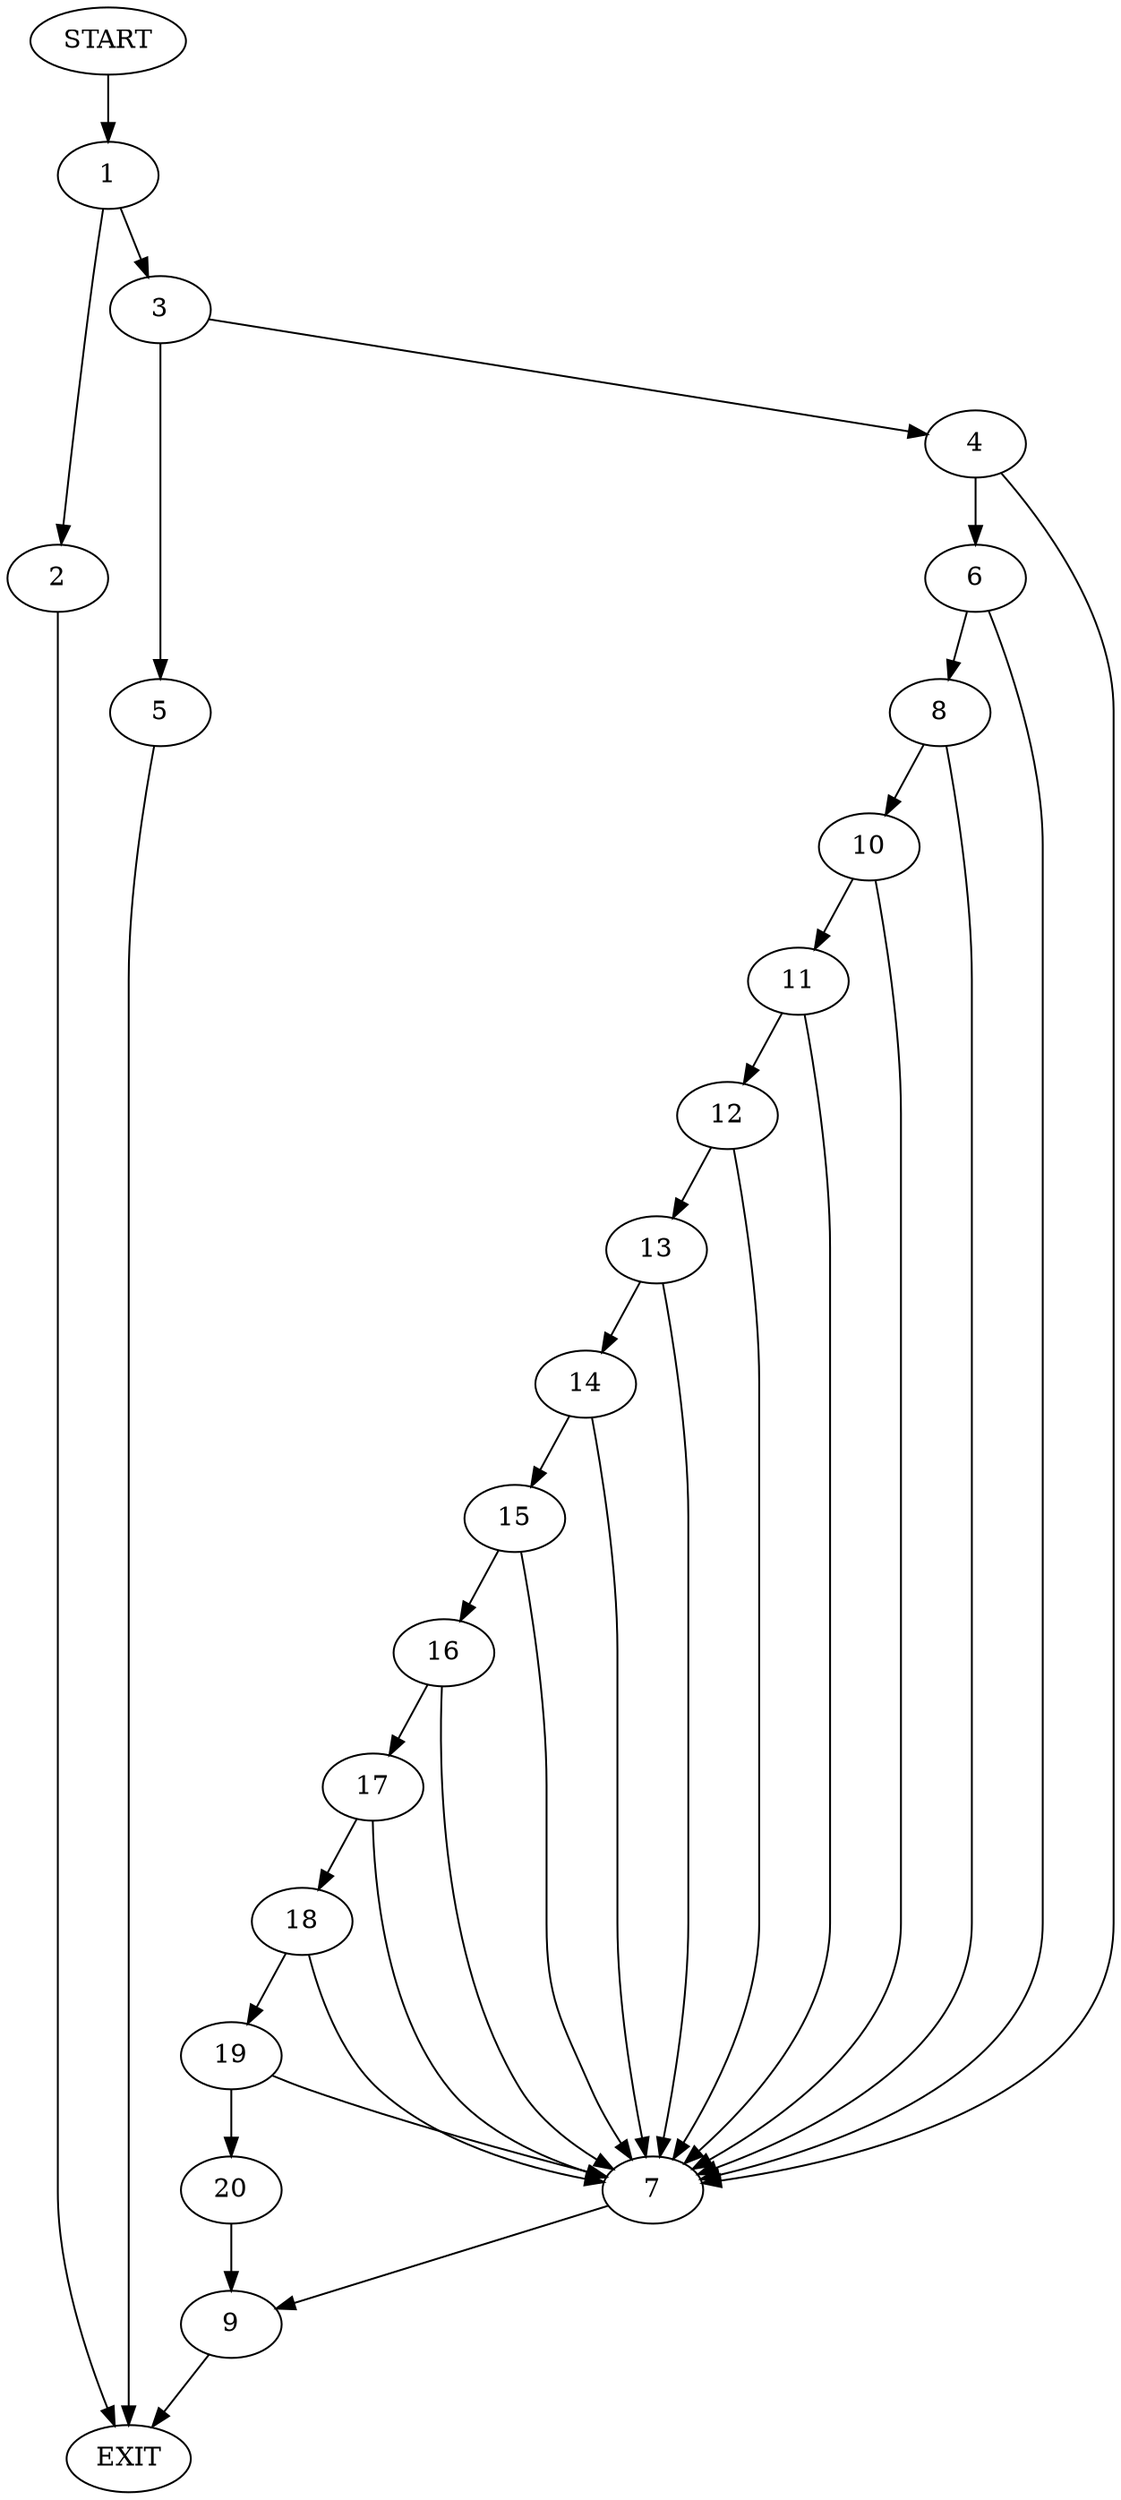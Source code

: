 digraph {
0 [label="START"]
21 [label="EXIT"]
0 -> 1
1 -> 2
1 -> 3
3 -> 4
3 -> 5
2 -> 21
4 -> 6
4 -> 7
5 -> 21
6 -> 8
6 -> 7
7 -> 9
8 -> 10
8 -> 7
10 -> 11
10 -> 7
11 -> 12
11 -> 7
12 -> 13
12 -> 7
13 -> 14
13 -> 7
14 -> 15
14 -> 7
15 -> 16
15 -> 7
16 -> 17
16 -> 7
17 -> 18
17 -> 7
18 -> 19
18 -> 7
19 -> 20
19 -> 7
20 -> 9
9 -> 21
}
